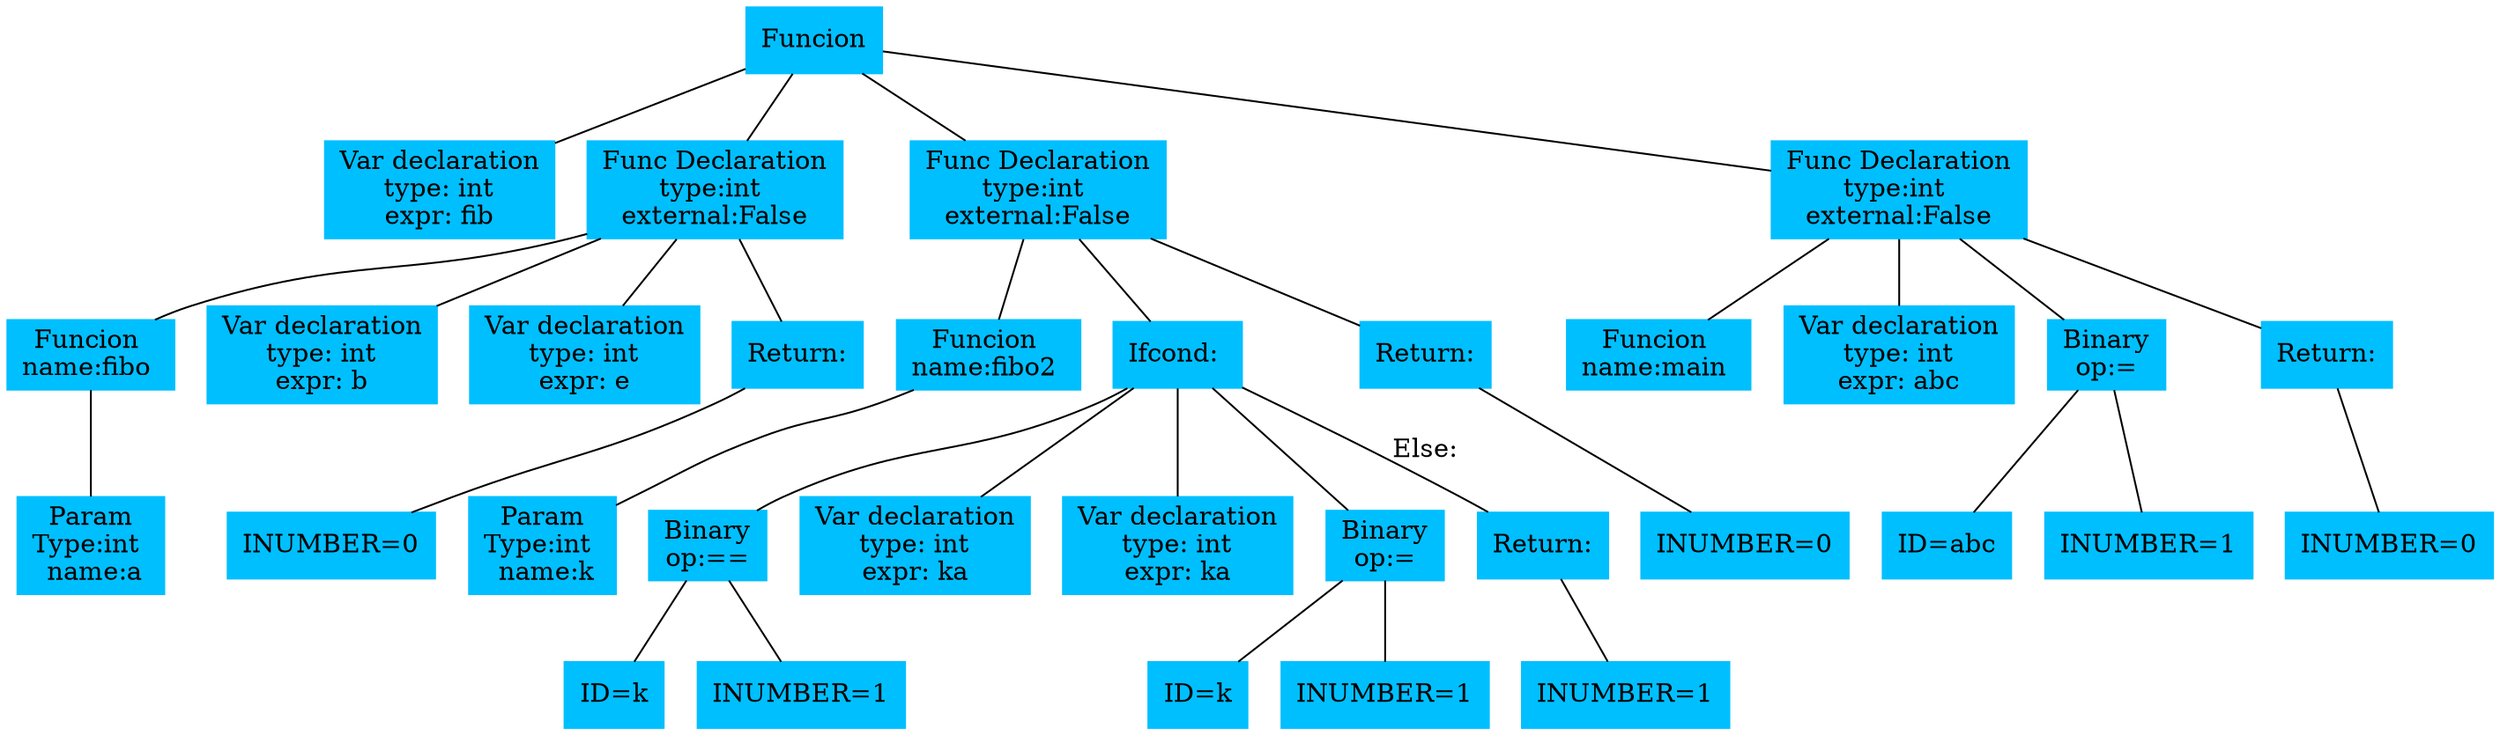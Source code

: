 // Dot
digraph AST {
	node [color=deepskyblue shape=box style=filled]
	edge [arrowhead=none]
	n01 [label=Funcion]
	n02 [label="Var declaration
type: int
expr: fib"]
	n01 -> n02
	n03 [label="Func Declaration
type:int 
external:False
"]
	n04 [label="Funcion 
name:fibo 
"]
	n05 [label="Param
Type:int 
 name:a"]
	n04 -> n05
	n03 -> n04
	n06 [label="Var declaration
type: int
expr: b"]
	n03 -> n06
	n07 [label="Var declaration
type: int
expr: e"]
	n03 -> n07
	n08 [label="Return:"]
	n09 [label="INUMBER=0"]
	n08 -> n09
	n03 -> n08
	n01 -> n03
	n10 [label="Func Declaration
type:int 
external:False
"]
	n11 [label="Funcion 
name:fibo2 
"]
	n12 [label="Param
Type:int 
 name:k"]
	n11 -> n12
	n10 -> n11
	n13 [label="If\cond: "]
	n14 [label="Binary\nop:=="]
	n15 [label="ID=k"]
	n14 -> n15
	n16 [label="INUMBER=1"]
	n14 -> n16
	n13 -> n14
	n17 [label="Var declaration
type: int
expr: ka"]
	n13 -> n17
	n18 [label="Var declaration
type: int
expr: ka"]
	n13 -> n18
	n19 [label="Binary\nop:="]
	n20 [label="ID=k"]
	n19 -> n20
	n21 [label="INUMBER=1"]
	n19 -> n21
	n13 -> n19
	n22 [label="Return:"]
	n23 [label="INUMBER=1"]
	n22 -> n23
	n13 -> n22 [label="Else:"]
	n10 -> n13
	n24 [label="Return:"]
	n25 [label="INUMBER=0"]
	n24 -> n25
	n10 -> n24
	n01 -> n10
	n26 [label="Func Declaration
type:int 
external:False
"]
	n27 [label="Funcion 
name:main 
"]
	n26 -> n27
	n28 [label="Var declaration
type: int
expr: abc"]
	n26 -> n28
	n29 [label="Binary\nop:="]
	n30 [label="ID=abc"]
	n29 -> n30
	n31 [label="INUMBER=1"]
	n29 -> n31
	n26 -> n29
	n32 [label="Return:"]
	n33 [label="INUMBER=0"]
	n32 -> n33
	n26 -> n32
	n01 -> n26
}
